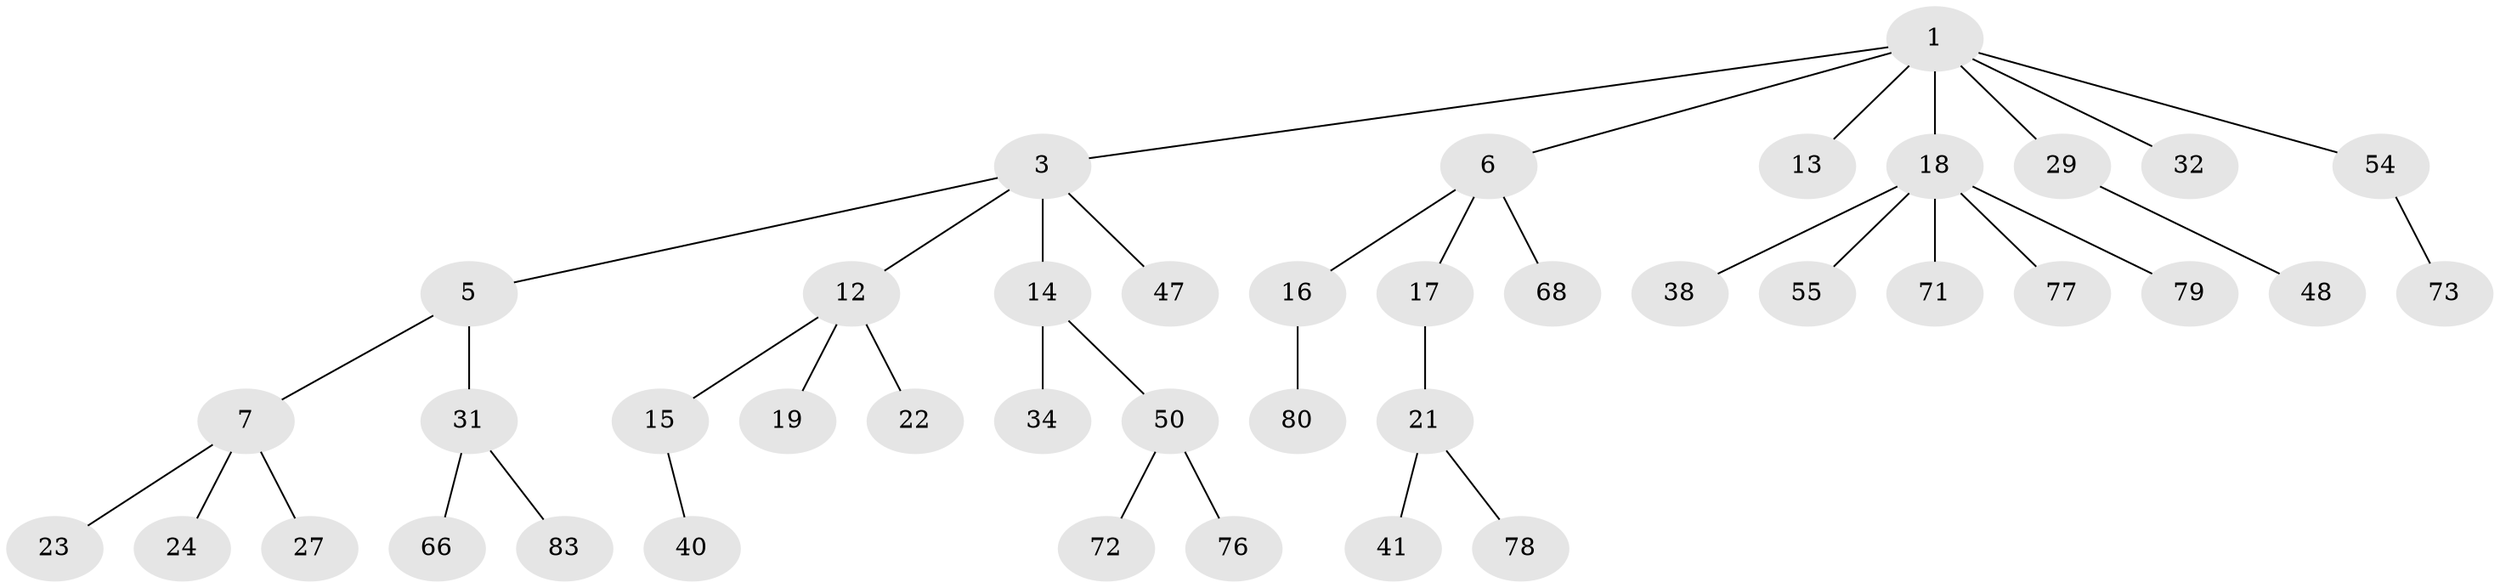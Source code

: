 // original degree distribution, {3: 0.12048192771084337, 6: 0.012048192771084338, 5: 0.060240963855421686, 4: 0.08433734939759036, 1: 0.5421686746987951, 2: 0.18072289156626506}
// Generated by graph-tools (version 1.1) at 2025/19/03/04/25 18:19:20]
// undirected, 41 vertices, 40 edges
graph export_dot {
graph [start="1"]
  node [color=gray90,style=filled];
  1 [super="+2"];
  3 [super="+45+4+11"];
  5 [super="+25"];
  6 [super="+9+20"];
  7 [super="+8+63+10"];
  12 [super="+37"];
  13;
  14;
  15;
  16 [super="+58+43+67+69"];
  17;
  18 [super="+44+30+65+39"];
  19;
  21 [super="+75+26"];
  22 [super="+70"];
  23;
  24 [super="+57+64+56"];
  27;
  29;
  31;
  32 [super="+35+33+42"];
  34 [super="+82+81+36"];
  38;
  40;
  41;
  47;
  48 [super="+51"];
  50 [super="+52"];
  54;
  55;
  66;
  68;
  71;
  72;
  73;
  76;
  77;
  78;
  79;
  80;
  83;
  1 -- 6;
  1 -- 54;
  1 -- 32;
  1 -- 18;
  1 -- 3;
  1 -- 29;
  1 -- 13;
  3 -- 5;
  3 -- 12;
  3 -- 47;
  3 -- 14;
  5 -- 7;
  5 -- 31;
  6 -- 16;
  6 -- 17;
  6 -- 68;
  7 -- 24;
  7 -- 27;
  7 -- 23;
  12 -- 15;
  12 -- 19;
  12 -- 22;
  14 -- 34;
  14 -- 50;
  15 -- 40;
  16 -- 80;
  17 -- 21;
  18 -- 55;
  18 -- 38;
  18 -- 77;
  18 -- 71;
  18 -- 79;
  21 -- 41;
  21 -- 78;
  29 -- 48;
  31 -- 66;
  31 -- 83;
  50 -- 72;
  50 -- 76;
  54 -- 73;
}
